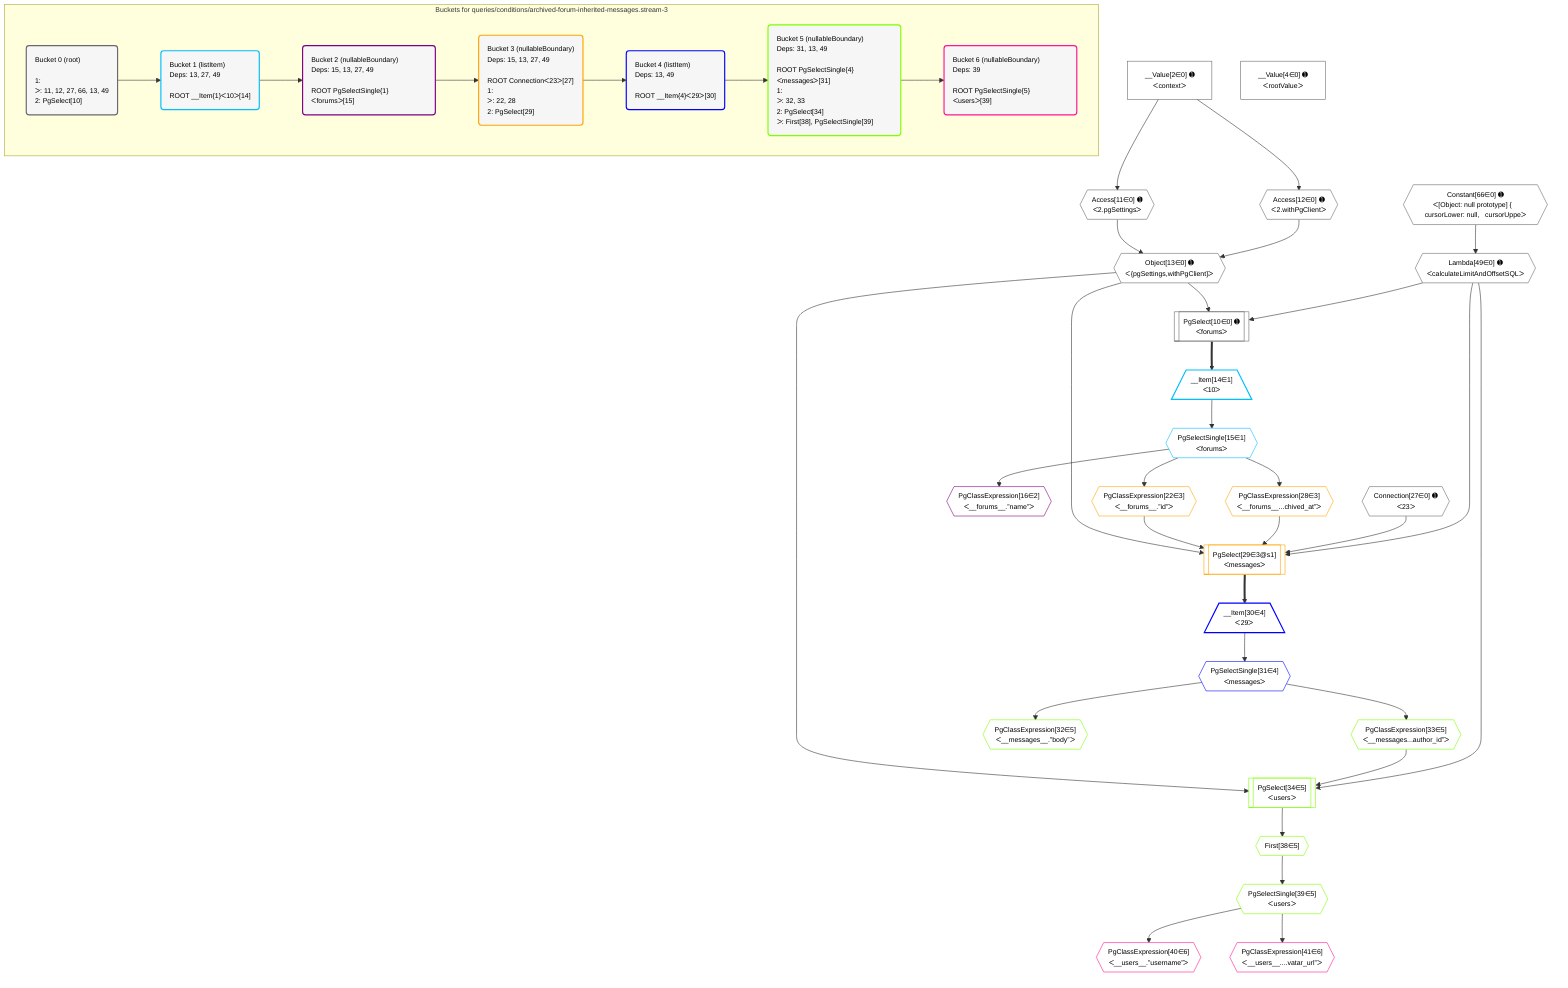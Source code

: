%%{init: {'themeVariables': { 'fontSize': '12px'}}}%%
graph TD
    classDef path fill:#eee,stroke:#000,color:#000
    classDef plan fill:#fff,stroke-width:1px,color:#000
    classDef itemplan fill:#fff,stroke-width:2px,color:#000
    classDef unbatchedplan fill:#dff,stroke-width:1px,color:#000
    classDef sideeffectplan fill:#fcc,stroke-width:2px,color:#000
    classDef bucket fill:#f6f6f6,color:#000,stroke-width:2px,text-align:left


    %% plan dependencies
    PgSelect10[["PgSelect[10∈0] ➊<br />ᐸforumsᐳ"]]:::plan
    Object13{{"Object[13∈0] ➊<br />ᐸ{pgSettings,withPgClient}ᐳ"}}:::plan
    Lambda49{{"Lambda[49∈0] ➊<br />ᐸcalculateLimitAndOffsetSQLᐳ"}}:::plan
    Object13 & Lambda49 --> PgSelect10
    Access11{{"Access[11∈0] ➊<br />ᐸ2.pgSettingsᐳ"}}:::plan
    Access12{{"Access[12∈0] ➊<br />ᐸ2.withPgClientᐳ"}}:::plan
    Access11 & Access12 --> Object13
    __Value2["__Value[2∈0] ➊<br />ᐸcontextᐳ"]:::plan
    __Value2 --> Access11
    __Value2 --> Access12
    Constant66{{"Constant[66∈0] ➊<br />ᐸ[Object: null prototype] {   cursorLower: null,   cursorUppeᐳ"}}:::plan
    Constant66 --> Lambda49
    __Value4["__Value[4∈0] ➊<br />ᐸrootValueᐳ"]:::plan
    Connection27{{"Connection[27∈0] ➊<br />ᐸ23ᐳ"}}:::plan
    __Item14[/"__Item[14∈1]<br />ᐸ10ᐳ"\]:::itemplan
    PgSelect10 ==> __Item14
    PgSelectSingle15{{"PgSelectSingle[15∈1]<br />ᐸforumsᐳ"}}:::plan
    __Item14 --> PgSelectSingle15
    PgClassExpression16{{"PgClassExpression[16∈2]<br />ᐸ__forums__.”name”ᐳ"}}:::plan
    PgSelectSingle15 --> PgClassExpression16
    PgSelect29[["PgSelect[29∈3@s1]<br />ᐸmessagesᐳ"]]:::plan
    PgClassExpression22{{"PgClassExpression[22∈3]<br />ᐸ__forums__.”id”ᐳ"}}:::plan
    PgClassExpression28{{"PgClassExpression[28∈3]<br />ᐸ__forums__...chived_at”ᐳ"}}:::plan
    Object13 & PgClassExpression22 & PgClassExpression28 & Connection27 & Lambda49 --> PgSelect29
    PgSelectSingle15 --> PgClassExpression22
    PgSelectSingle15 --> PgClassExpression28
    __Item30[/"__Item[30∈4]<br />ᐸ29ᐳ"\]:::itemplan
    PgSelect29 ==> __Item30
    PgSelectSingle31{{"PgSelectSingle[31∈4]<br />ᐸmessagesᐳ"}}:::plan
    __Item30 --> PgSelectSingle31
    PgSelect34[["PgSelect[34∈5]<br />ᐸusersᐳ"]]:::plan
    PgClassExpression33{{"PgClassExpression[33∈5]<br />ᐸ__messages...author_id”ᐳ"}}:::plan
    Object13 & PgClassExpression33 & Lambda49 --> PgSelect34
    PgClassExpression32{{"PgClassExpression[32∈5]<br />ᐸ__messages__.”body”ᐳ"}}:::plan
    PgSelectSingle31 --> PgClassExpression32
    PgSelectSingle31 --> PgClassExpression33
    First38{{"First[38∈5]"}}:::plan
    PgSelect34 --> First38
    PgSelectSingle39{{"PgSelectSingle[39∈5]<br />ᐸusersᐳ"}}:::plan
    First38 --> PgSelectSingle39
    PgClassExpression40{{"PgClassExpression[40∈6]<br />ᐸ__users__.”username”ᐳ"}}:::plan
    PgSelectSingle39 --> PgClassExpression40
    PgClassExpression41{{"PgClassExpression[41∈6]<br />ᐸ__users__....vatar_url”ᐳ"}}:::plan
    PgSelectSingle39 --> PgClassExpression41

    %% define steps

    subgraph "Buckets for queries/conditions/archived-forum-inherited-messages.stream-3"
    Bucket0("Bucket 0 (root)<br /><br />1: <br />ᐳ: 11, 12, 27, 66, 13, 49<br />2: PgSelect[10]"):::bucket
    classDef bucket0 stroke:#696969
    class Bucket0,__Value2,__Value4,PgSelect10,Access11,Access12,Object13,Connection27,Lambda49,Constant66 bucket0
    Bucket1("Bucket 1 (listItem)<br />Deps: 13, 27, 49<br /><br />ROOT __Item{1}ᐸ10ᐳ[14]"):::bucket
    classDef bucket1 stroke:#00bfff
    class Bucket1,__Item14,PgSelectSingle15 bucket1
    Bucket2("Bucket 2 (nullableBoundary)<br />Deps: 15, 13, 27, 49<br /><br />ROOT PgSelectSingle{1}ᐸforumsᐳ[15]"):::bucket
    classDef bucket2 stroke:#7f007f
    class Bucket2,PgClassExpression16 bucket2
    Bucket3("Bucket 3 (nullableBoundary)<br />Deps: 15, 13, 27, 49<br /><br />ROOT Connectionᐸ23ᐳ[27]<br />1: <br />ᐳ: 22, 28<br />2: PgSelect[29]"):::bucket
    classDef bucket3 stroke:#ffa500
    class Bucket3,PgClassExpression22,PgClassExpression28,PgSelect29 bucket3
    Bucket4("Bucket 4 (listItem)<br />Deps: 13, 49<br /><br />ROOT __Item{4}ᐸ29ᐳ[30]"):::bucket
    classDef bucket4 stroke:#0000ff
    class Bucket4,__Item30,PgSelectSingle31 bucket4
    Bucket5("Bucket 5 (nullableBoundary)<br />Deps: 31, 13, 49<br /><br />ROOT PgSelectSingle{4}ᐸmessagesᐳ[31]<br />1: <br />ᐳ: 32, 33<br />2: PgSelect[34]<br />ᐳ: First[38], PgSelectSingle[39]"):::bucket
    classDef bucket5 stroke:#7fff00
    class Bucket5,PgClassExpression32,PgClassExpression33,PgSelect34,First38,PgSelectSingle39 bucket5
    Bucket6("Bucket 6 (nullableBoundary)<br />Deps: 39<br /><br />ROOT PgSelectSingle{5}ᐸusersᐳ[39]"):::bucket
    classDef bucket6 stroke:#ff1493
    class Bucket6,PgClassExpression40,PgClassExpression41 bucket6
    Bucket0 --> Bucket1
    Bucket1 --> Bucket2
    Bucket2 --> Bucket3
    Bucket3 --> Bucket4
    Bucket4 --> Bucket5
    Bucket5 --> Bucket6
    end